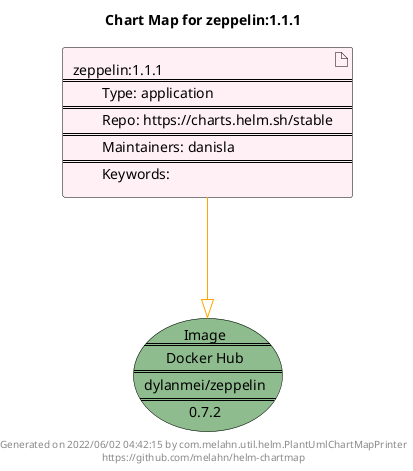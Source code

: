 @startuml
skinparam linetype ortho
skinparam backgroundColor white
skinparam usecaseBorderColor black
skinparam usecaseArrowColor LightSlateGray
skinparam artifactBorderColor black
skinparam artifactArrowColor LightSlateGray

title Chart Map for zeppelin:1.1.1

'There is one referenced Helm Chart
artifact "zeppelin:1.1.1\n====\n\tType: application\n====\n\tRepo: https://charts.helm.sh/stable\n====\n\tMaintainers: danisla\n====\n\tKeywords: " as zeppelin_1_1_1 #LavenderBlush

'There is one referenced Docker Image
usecase "Image\n====\nDocker Hub\n====\ndylanmei/zeppelin\n====\n0.7.2" as dylanmei_zeppelin_0_7_2 #DarkSeaGreen

'Chart Dependencies
zeppelin_1_1_1--[#orange]-|>dylanmei_zeppelin_0_7_2

center footer Generated on 2022/06/02 04:42:15 by com.melahn.util.helm.PlantUmlChartMapPrinter\nhttps://github.com/melahn/helm-chartmap
@enduml
